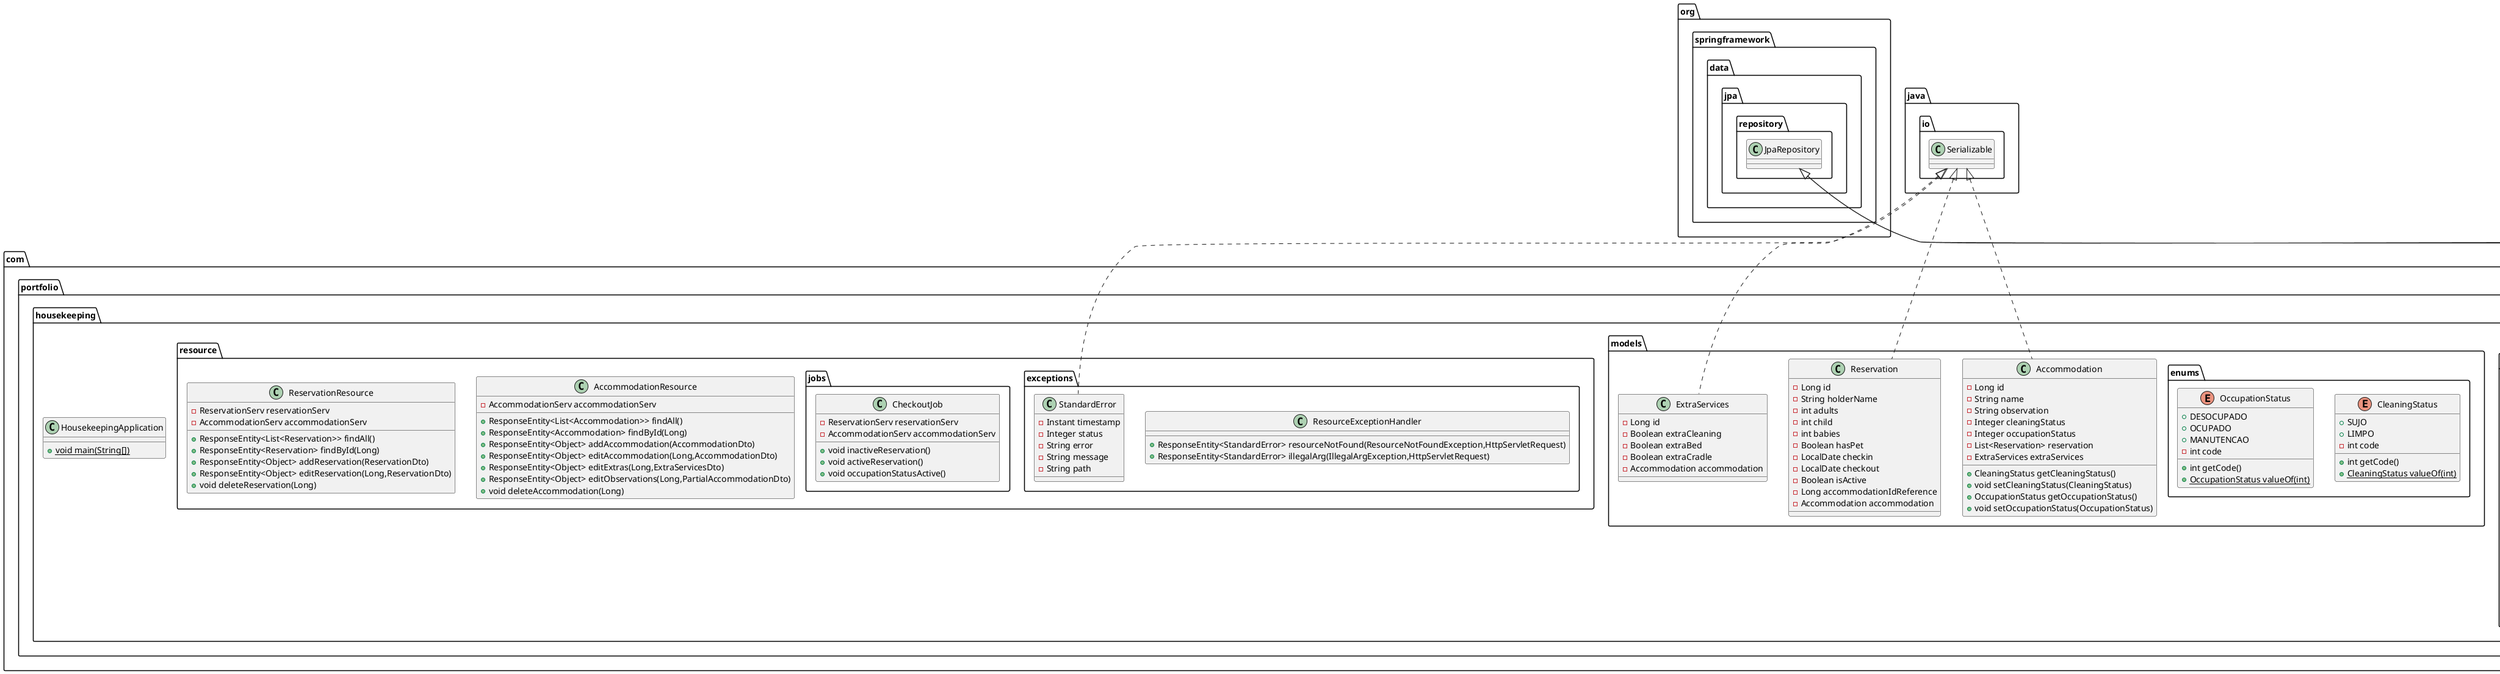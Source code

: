 @startuml
class com.portfolio.housekeeping.services.AccommodationServ {
- AccommodationRepo accommodationRepo
+ List<Accommodation> findAllAccommodations()
+ Optional<Accommodation> findById(Long)
+ Accommodation saveAccommodation(Accommodation)
+ void deleteAccommodation(Long)
}
class com.portfolio.housekeeping.HousekeepingApplication {
+ {static} void main(String[])
}
class com.portfolio.housekeeping.services.ReservationServ {
- ReservationRepo reservationRepo
+ List<Reservation> findAllReservation()
+ Optional<Reservation> findById(Long)
+ Reservation saveReservation(Reservation)
+ void deleteReservation(Long)
+ void saveListReservation(List<Reservation>)
}
interface com.portfolio.housekeeping.repositories.AccommodationRepo {
}
class com.portfolio.housekeeping.config.SwaggerConfig {
+ OpenAPI api()
- Map<String,Schema> generateSchemas()
}
class com.portfolio.housekeeping.dtos.AccommodationDto {
- String name
- String observation
- CleaningStatus cleaningStatus
- OccupationStatus occupationStatus
}
class com.portfolio.housekeeping.config.CorsFilter {
+ void doFilter(ServletRequest,ServletResponse,FilterChain)
}
interface com.portfolio.housekeeping.repositories.ReservationRepo {
}
class com.portfolio.housekeeping.services.exceptions.IllegalArgException {
}
class com.portfolio.housekeeping.models.ExtraServices {
- Long id
- Boolean extraCleaning
- Boolean extraBed
- Boolean extraCradle
- Accommodation accommodation
}
enum com.portfolio.housekeeping.models.enums.CleaningStatus {
+  SUJO
+  LIMPO
- int code
+ int getCode()
+ {static} CleaningStatus valueOf(int)
}
class com.portfolio.housekeeping.resource.AccommodationResource {
- AccommodationServ accommodationServ
+ ResponseEntity<List<Accommodation>> findAll()
+ ResponseEntity<Accommodation> findById(Long)
+ ResponseEntity<Object> addAccommodation(AccommodationDto)
+ ResponseEntity<Object> editAccommodation(Long,AccommodationDto)
+ ResponseEntity<Object> editExtras(Long,ExtraServicesDto)
+ ResponseEntity<Object> editObservations(Long,PartialAccommodationDto)
+ void deleteAccommodation(Long)
}
class com.portfolio.housekeeping.resource.exceptions.ResourceExceptionHandler {
+ ResponseEntity<StandardError> resourceNotFound(ResourceNotFoundException,HttpServletRequest)
+ ResponseEntity<StandardError> illegalArg(IllegalArgException,HttpServletRequest)
}
class com.portfolio.housekeeping.dtos.ReservationDto {
- String holderName
- int adults
- int child
- int babies
- Boolean hasPet
- LocalDate checkin
- LocalDate checkout
- Long accommodationIdReference
}
class com.portfolio.housekeeping.models.Accommodation {
- Long id
- String name
- String observation
- Integer cleaningStatus
- Integer occupationStatus
- List<Reservation> reservation
- ExtraServices extraServices
+ CleaningStatus getCleaningStatus()
+ void setCleaningStatus(CleaningStatus)
+ OccupationStatus getOccupationStatus()
+ void setOccupationStatus(OccupationStatus)
}
class com.portfolio.housekeeping.dtos.ExtraServicesDto {
- Boolean extraCleaning
- Boolean extraBed
- Boolean extraCradle
}
class com.portfolio.housekeeping.models.Reservation {
- Long id
- String holderName
- int adults
- int child
- int babies
- Boolean hasPet
- LocalDate checkin
- LocalDate checkout
- Boolean isActive
- Long accommodationIdReference
- Accommodation accommodation
}
class com.portfolio.housekeeping.resource.jobs.CheckoutJob {
- ReservationServ reservationServ
- AccommodationServ accommodationServ
+ void inactiveReservation()
+ void activeReservation()
+ void occupationStatusActive()
}
class com.portfolio.housekeeping.resource.exceptions.StandardError {
- Instant timestamp
- Integer status
- String error
- String message
- String path
}
class com.portfolio.housekeeping.services.exceptions.ResourceNotFoundException {
}
enum com.portfolio.housekeeping.models.enums.OccupationStatus {
+  DESOCUPADO
+  OCUPADO
+  MANUTENCAO
- int code
+ int getCode()
+ {static} OccupationStatus valueOf(int)
}
class com.portfolio.housekeeping.resource.ReservationResource {
- ReservationServ reservationServ
- AccommodationServ accommodationServ
+ ResponseEntity<List<Reservation>> findAll()
+ ResponseEntity<Reservation> findById(Long)
+ ResponseEntity<Object> addReservation(ReservationDto)
+ ResponseEntity<Object> editReservation(Long,ReservationDto)
+ void deleteReservation(Long)
}
class com.portfolio.housekeeping.dtos.PartialAccommodationDto {
- String observation
- CleaningStatus cleaningStatus
- OccupationStatus occupationStatus
}


org.springframework.data.jpa.repository.JpaRepository <|-- com.portfolio.housekeeping.repositories.AccommodationRepo
com.portfolio.housekeeping.config.Filter <|.. com.portfolio.housekeeping.config.CorsFilter
org.springframework.data.jpa.repository.JpaRepository <|-- com.portfolio.housekeeping.repositories.ReservationRepo
com.portfolio.housekeeping.services.exceptions.RuntimeException <|-- com.portfolio.housekeeping.services.exceptions.IllegalArgException
java.io.Serializable <|.. com.portfolio.housekeeping.models.ExtraServices
java.io.Serializable <|.. com.portfolio.housekeeping.models.Accommodation
java.io.Serializable <|.. com.portfolio.housekeeping.models.Reservation
java.io.Serializable <|.. com.portfolio.housekeeping.resource.exceptions.StandardError
com.portfolio.housekeeping.services.exceptions.RuntimeException <|-- com.portfolio.housekeeping.services.exceptions.ResourceNotFoundException
@enduml